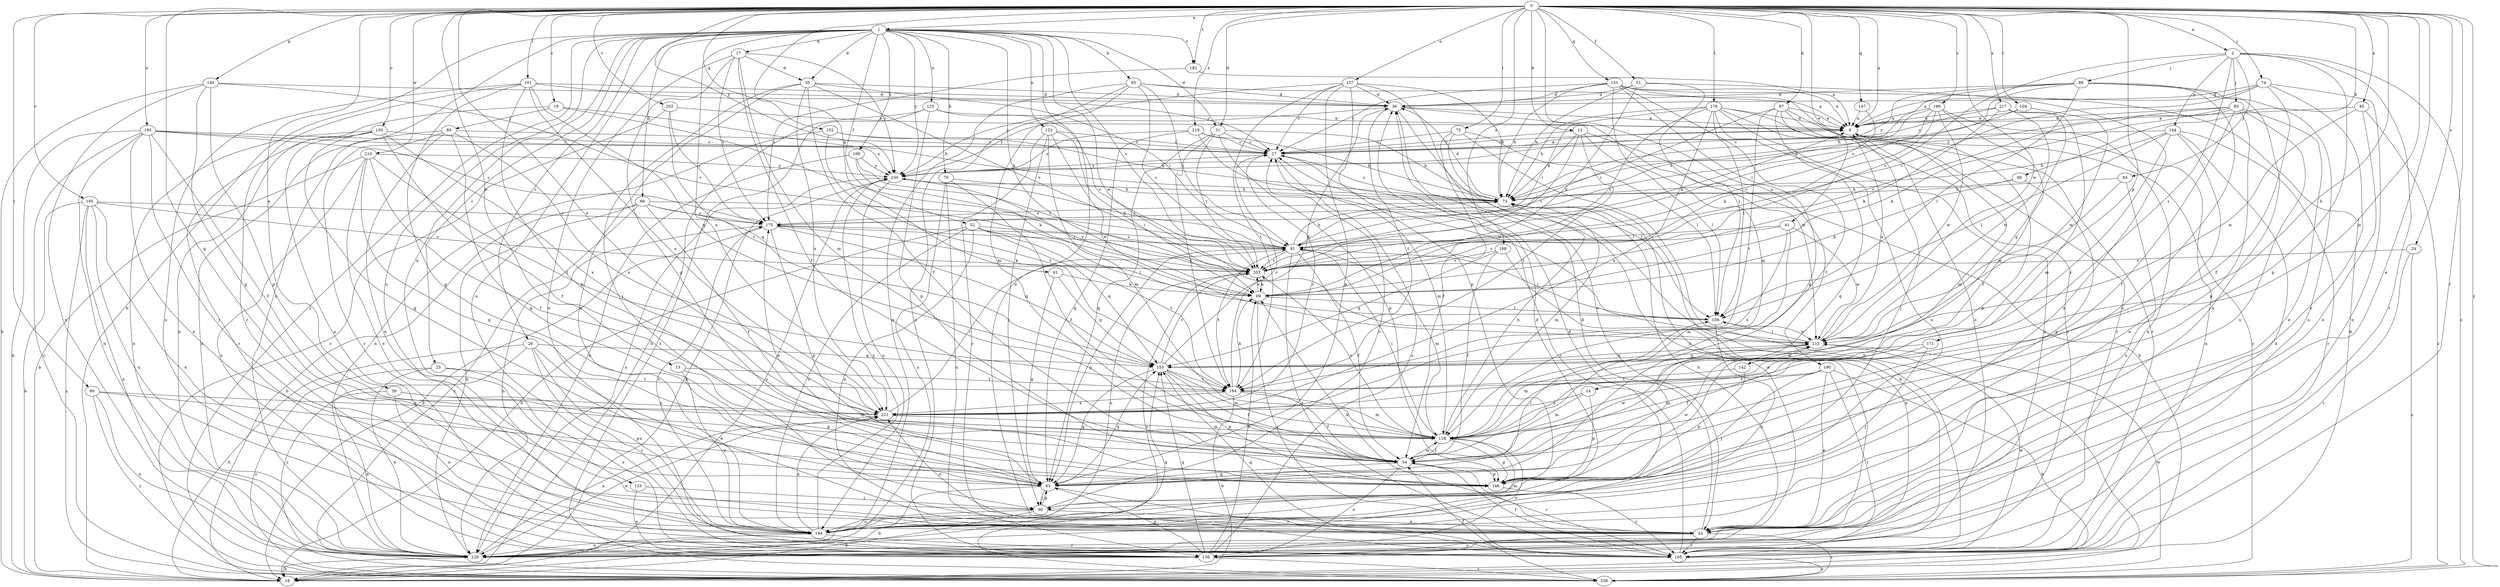strict digraph  {
0;
1;
2;
9;
12;
14;
15;
17;
18;
19;
24;
25;
26;
27;
31;
35;
36;
39;
40;
41;
45;
51;
52;
54;
61;
63;
65;
66;
70;
73;
74;
75;
80;
81;
84;
85;
88;
89;
90;
97;
98;
99;
101;
104;
108;
118;
122;
123;
125;
126;
127;
130;
136;
140;
142;
144;
146;
147;
151;
152;
155;
165;
168;
169;
171;
175;
176;
182;
184;
185;
190;
194;
195;
199;
202;
203;
210;
212;
217;
219;
221;
230;
239;
0 -> 1  [label=a];
0 -> 2  [label=a];
0 -> 9  [label=a];
0 -> 12  [label=b];
0 -> 14  [label=b];
0 -> 15  [label=b];
0 -> 19  [label=c];
0 -> 24  [label=c];
0 -> 31  [label=d];
0 -> 39  [label=e];
0 -> 40  [label=e];
0 -> 41  [label=e];
0 -> 45  [label=e];
0 -> 51  [label=f];
0 -> 61  [label=g];
0 -> 63  [label=g];
0 -> 74  [label=i];
0 -> 75  [label=i];
0 -> 80  [label=i];
0 -> 97  [label=k];
0 -> 98  [label=k];
0 -> 101  [label=l];
0 -> 104  [label=l];
0 -> 118  [label=m];
0 -> 127  [label=o];
0 -> 130  [label=o];
0 -> 140  [label=p];
0 -> 142  [label=p];
0 -> 147  [label=q];
0 -> 151  [label=q];
0 -> 152  [label=q];
0 -> 165  [label=r];
0 -> 168  [label=s];
0 -> 176  [label=t];
0 -> 182  [label=t];
0 -> 185  [label=u];
0 -> 190  [label=u];
0 -> 195  [label=v];
0 -> 199  [label=v];
0 -> 202  [label=v];
0 -> 210  [label=w];
0 -> 212  [label=w];
0 -> 217  [label=x];
0 -> 219  [label=x];
0 -> 221  [label=x];
0 -> 230  [label=y];
0 -> 239  [label=z];
1 -> 17  [label=b];
1 -> 18  [label=b];
1 -> 25  [label=c];
1 -> 26  [label=c];
1 -> 31  [label=d];
1 -> 35  [label=d];
1 -> 45  [label=e];
1 -> 52  [label=f];
1 -> 65  [label=h];
1 -> 66  [label=h];
1 -> 70  [label=h];
1 -> 99  [label=k];
1 -> 122  [label=n];
1 -> 123  [label=n];
1 -> 125  [label=n];
1 -> 126  [label=n];
1 -> 136  [label=o];
1 -> 169  [label=s];
1 -> 182  [label=t];
1 -> 194  [label=u];
1 -> 203  [label=v];
1 -> 212  [label=w];
1 -> 221  [label=x];
1 -> 230  [label=y];
1 -> 239  [label=z];
2 -> 84  [label=j];
2 -> 85  [label=j];
2 -> 88  [label=j];
2 -> 144  [label=p];
2 -> 146  [label=p];
2 -> 165  [label=r];
2 -> 171  [label=s];
2 -> 203  [label=v];
2 -> 239  [label=z];
9 -> 27  [label=c];
9 -> 118  [label=m];
9 -> 146  [label=p];
12 -> 18  [label=b];
12 -> 27  [label=c];
12 -> 73  [label=h];
12 -> 108  [label=l];
12 -> 184  [label=t];
12 -> 203  [label=v];
14 -> 118  [label=m];
14 -> 146  [label=p];
14 -> 221  [label=x];
15 -> 146  [label=p];
15 -> 184  [label=t];
15 -> 194  [label=u];
17 -> 35  [label=d];
17 -> 54  [label=f];
17 -> 63  [label=g];
17 -> 118  [label=m];
17 -> 136  [label=o];
17 -> 175  [label=s];
17 -> 230  [label=y];
18 -> 230  [label=y];
19 -> 73  [label=h];
19 -> 89  [label=j];
19 -> 126  [label=n];
19 -> 203  [label=v];
24 -> 165  [label=r];
24 -> 203  [label=v];
24 -> 239  [label=z];
25 -> 126  [label=n];
25 -> 136  [label=o];
25 -> 184  [label=t];
25 -> 239  [label=z];
26 -> 18  [label=b];
26 -> 45  [label=e];
26 -> 155  [label=q];
26 -> 165  [label=r];
26 -> 194  [label=u];
26 -> 239  [label=z];
27 -> 9  [label=a];
27 -> 108  [label=l];
27 -> 118  [label=m];
27 -> 230  [label=y];
31 -> 27  [label=c];
31 -> 63  [label=g];
31 -> 73  [label=h];
31 -> 146  [label=p];
31 -> 184  [label=t];
31 -> 203  [label=v];
35 -> 36  [label=d];
35 -> 54  [label=f];
35 -> 81  [label=i];
35 -> 90  [label=j];
35 -> 194  [label=u];
35 -> 203  [label=v];
35 -> 221  [label=x];
36 -> 9  [label=a];
36 -> 165  [label=r];
36 -> 184  [label=t];
36 -> 212  [label=w];
36 -> 230  [label=y];
39 -> 118  [label=m];
39 -> 126  [label=n];
39 -> 194  [label=u];
39 -> 221  [label=x];
40 -> 9  [label=a];
40 -> 45  [label=e];
40 -> 212  [label=w];
40 -> 239  [label=z];
41 -> 81  [label=i];
41 -> 118  [label=m];
41 -> 203  [label=v];
41 -> 212  [label=w];
41 -> 221  [label=x];
45 -> 36  [label=d];
45 -> 73  [label=h];
45 -> 99  [label=k];
45 -> 136  [label=o];
45 -> 165  [label=r];
45 -> 221  [label=x];
45 -> 239  [label=z];
51 -> 36  [label=d];
51 -> 73  [label=h];
51 -> 99  [label=k];
51 -> 108  [label=l];
51 -> 194  [label=u];
52 -> 18  [label=b];
52 -> 45  [label=e];
52 -> 81  [label=i];
52 -> 108  [label=l];
52 -> 155  [label=q];
52 -> 184  [label=t];
52 -> 194  [label=u];
54 -> 63  [label=g];
54 -> 118  [label=m];
54 -> 136  [label=o];
54 -> 146  [label=p];
54 -> 165  [label=r];
54 -> 212  [label=w];
61 -> 63  [label=g];
61 -> 99  [label=k];
61 -> 155  [label=q];
63 -> 18  [label=b];
63 -> 90  [label=j];
63 -> 108  [label=l];
63 -> 155  [label=q];
63 -> 165  [label=r];
63 -> 175  [label=s];
63 -> 212  [label=w];
65 -> 9  [label=a];
65 -> 36  [label=d];
65 -> 81  [label=i];
65 -> 118  [label=m];
65 -> 126  [label=n];
65 -> 136  [label=o];
65 -> 203  [label=v];
66 -> 18  [label=b];
66 -> 54  [label=f];
66 -> 81  [label=i];
66 -> 126  [label=n];
66 -> 175  [label=s];
66 -> 203  [label=v];
66 -> 239  [label=z];
70 -> 54  [label=f];
70 -> 73  [label=h];
70 -> 126  [label=n];
70 -> 136  [label=o];
73 -> 27  [label=c];
73 -> 36  [label=d];
73 -> 45  [label=e];
73 -> 118  [label=m];
73 -> 175  [label=s];
74 -> 9  [label=a];
74 -> 36  [label=d];
74 -> 45  [label=e];
74 -> 54  [label=f];
74 -> 81  [label=i];
74 -> 126  [label=n];
75 -> 18  [label=b];
75 -> 27  [label=c];
75 -> 54  [label=f];
75 -> 108  [label=l];
75 -> 126  [label=n];
80 -> 126  [label=n];
80 -> 146  [label=p];
80 -> 221  [label=x];
80 -> 239  [label=z];
81 -> 9  [label=a];
81 -> 54  [label=f];
81 -> 63  [label=g];
81 -> 73  [label=h];
81 -> 118  [label=m];
81 -> 165  [label=r];
81 -> 175  [label=s];
81 -> 184  [label=t];
81 -> 203  [label=v];
84 -> 73  [label=h];
84 -> 194  [label=u];
84 -> 212  [label=w];
85 -> 9  [label=a];
85 -> 45  [label=e];
85 -> 54  [label=f];
85 -> 99  [label=k];
85 -> 146  [label=p];
85 -> 194  [label=u];
85 -> 203  [label=v];
85 -> 230  [label=y];
88 -> 36  [label=d];
88 -> 45  [label=e];
88 -> 73  [label=h];
88 -> 108  [label=l];
88 -> 126  [label=n];
88 -> 175  [label=s];
88 -> 194  [label=u];
88 -> 230  [label=y];
89 -> 27  [label=c];
89 -> 45  [label=e];
89 -> 63  [label=g];
89 -> 126  [label=n];
89 -> 165  [label=r];
89 -> 221  [label=x];
90 -> 18  [label=b];
90 -> 27  [label=c];
90 -> 45  [label=e];
90 -> 63  [label=g];
90 -> 194  [label=u];
97 -> 9  [label=a];
97 -> 63  [label=g];
97 -> 81  [label=i];
97 -> 90  [label=j];
97 -> 165  [label=r];
97 -> 184  [label=t];
97 -> 239  [label=z];
98 -> 73  [label=h];
98 -> 99  [label=k];
98 -> 146  [label=p];
99 -> 108  [label=l];
99 -> 165  [label=r];
99 -> 203  [label=v];
99 -> 230  [label=y];
101 -> 27  [label=c];
101 -> 36  [label=d];
101 -> 63  [label=g];
101 -> 136  [label=o];
101 -> 146  [label=p];
101 -> 155  [label=q];
101 -> 165  [label=r];
101 -> 221  [label=x];
104 -> 9  [label=a];
104 -> 73  [label=h];
104 -> 212  [label=w];
108 -> 81  [label=i];
108 -> 194  [label=u];
108 -> 212  [label=w];
118 -> 54  [label=f];
118 -> 73  [label=h];
118 -> 81  [label=i];
118 -> 136  [label=o];
118 -> 146  [label=p];
118 -> 203  [label=v];
122 -> 27  [label=c];
122 -> 90  [label=j];
122 -> 99  [label=k];
122 -> 118  [label=m];
122 -> 165  [label=r];
122 -> 212  [label=w];
123 -> 90  [label=j];
123 -> 136  [label=o];
125 -> 9  [label=a];
125 -> 18  [label=b];
125 -> 146  [label=p];
125 -> 203  [label=v];
125 -> 239  [label=z];
126 -> 18  [label=b];
126 -> 36  [label=d];
126 -> 155  [label=q];
126 -> 221  [label=x];
127 -> 27  [label=c];
127 -> 36  [label=d];
127 -> 45  [label=e];
127 -> 63  [label=g];
127 -> 73  [label=h];
127 -> 146  [label=p];
127 -> 184  [label=t];
127 -> 230  [label=y];
130 -> 27  [label=c];
130 -> 54  [label=f];
130 -> 63  [label=g];
130 -> 126  [label=n];
130 -> 165  [label=r];
130 -> 194  [label=u];
130 -> 221  [label=x];
136 -> 27  [label=c];
136 -> 63  [label=g];
136 -> 73  [label=h];
136 -> 99  [label=k];
136 -> 155  [label=q];
136 -> 239  [label=z];
140 -> 18  [label=b];
140 -> 36  [label=d];
140 -> 63  [label=g];
140 -> 126  [label=n];
140 -> 146  [label=p];
140 -> 203  [label=v];
142 -> 146  [label=p];
142 -> 184  [label=t];
144 -> 27  [label=c];
144 -> 45  [label=e];
144 -> 73  [label=h];
144 -> 108  [label=l];
144 -> 126  [label=n];
144 -> 165  [label=r];
144 -> 221  [label=x];
146 -> 165  [label=r];
147 -> 9  [label=a];
147 -> 81  [label=i];
151 -> 9  [label=a];
151 -> 18  [label=b];
151 -> 27  [label=c];
151 -> 36  [label=d];
151 -> 54  [label=f];
151 -> 63  [label=g];
151 -> 73  [label=h];
151 -> 118  [label=m];
151 -> 136  [label=o];
152 -> 27  [label=c];
152 -> 73  [label=h];
152 -> 126  [label=n];
152 -> 184  [label=t];
155 -> 36  [label=d];
155 -> 54  [label=f];
155 -> 63  [label=g];
155 -> 118  [label=m];
155 -> 146  [label=p];
155 -> 184  [label=t];
155 -> 203  [label=v];
155 -> 212  [label=w];
165 -> 9  [label=a];
165 -> 27  [label=c];
165 -> 54  [label=f];
165 -> 155  [label=q];
165 -> 212  [label=w];
165 -> 239  [label=z];
168 -> 54  [label=f];
168 -> 126  [label=n];
168 -> 155  [label=q];
168 -> 203  [label=v];
169 -> 99  [label=k];
169 -> 126  [label=n];
169 -> 203  [label=v];
169 -> 230  [label=y];
171 -> 54  [label=f];
171 -> 90  [label=j];
171 -> 155  [label=q];
175 -> 18  [label=b];
175 -> 81  [label=i];
175 -> 99  [label=k];
175 -> 126  [label=n];
175 -> 146  [label=p];
175 -> 155  [label=q];
176 -> 9  [label=a];
176 -> 73  [label=h];
176 -> 81  [label=i];
176 -> 108  [label=l];
176 -> 126  [label=n];
176 -> 136  [label=o];
176 -> 165  [label=r];
176 -> 194  [label=u];
176 -> 203  [label=v];
176 -> 221  [label=x];
182 -> 9  [label=a];
182 -> 175  [label=s];
184 -> 18  [label=b];
184 -> 27  [label=c];
184 -> 54  [label=f];
184 -> 99  [label=k];
184 -> 118  [label=m];
184 -> 221  [label=x];
185 -> 18  [label=b];
185 -> 27  [label=c];
185 -> 45  [label=e];
185 -> 54  [label=f];
185 -> 90  [label=j];
185 -> 126  [label=n];
185 -> 175  [label=s];
185 -> 230  [label=y];
185 -> 239  [label=z];
190 -> 18  [label=b];
190 -> 45  [label=e];
190 -> 90  [label=j];
190 -> 118  [label=m];
190 -> 165  [label=r];
190 -> 184  [label=t];
194 -> 36  [label=d];
194 -> 118  [label=m];
194 -> 126  [label=n];
194 -> 165  [label=r];
194 -> 175  [label=s];
194 -> 221  [label=x];
194 -> 230  [label=y];
195 -> 18  [label=b];
195 -> 45  [label=e];
195 -> 126  [label=n];
195 -> 175  [label=s];
195 -> 194  [label=u];
195 -> 203  [label=v];
195 -> 239  [label=z];
199 -> 9  [label=a];
199 -> 54  [label=f];
199 -> 99  [label=k];
199 -> 126  [label=n];
199 -> 175  [label=s];
199 -> 203  [label=v];
199 -> 212  [label=w];
202 -> 9  [label=a];
202 -> 155  [label=q];
202 -> 175  [label=s];
202 -> 239  [label=z];
203 -> 99  [label=k];
203 -> 194  [label=u];
203 -> 239  [label=z];
210 -> 18  [label=b];
210 -> 45  [label=e];
210 -> 54  [label=f];
210 -> 63  [label=g];
210 -> 136  [label=o];
210 -> 184  [label=t];
210 -> 230  [label=y];
212 -> 9  [label=a];
212 -> 108  [label=l];
212 -> 118  [label=m];
212 -> 155  [label=q];
217 -> 9  [label=a];
217 -> 27  [label=c];
217 -> 99  [label=k];
217 -> 118  [label=m];
217 -> 155  [label=q];
217 -> 212  [label=w];
219 -> 27  [label=c];
219 -> 63  [label=g];
219 -> 73  [label=h];
219 -> 212  [label=w];
219 -> 230  [label=y];
221 -> 27  [label=c];
221 -> 81  [label=i];
221 -> 118  [label=m];
221 -> 126  [label=n];
230 -> 18  [label=b];
230 -> 73  [label=h];
230 -> 81  [label=i];
230 -> 126  [label=n];
230 -> 194  [label=u];
239 -> 54  [label=f];
239 -> 212  [label=w];
}
